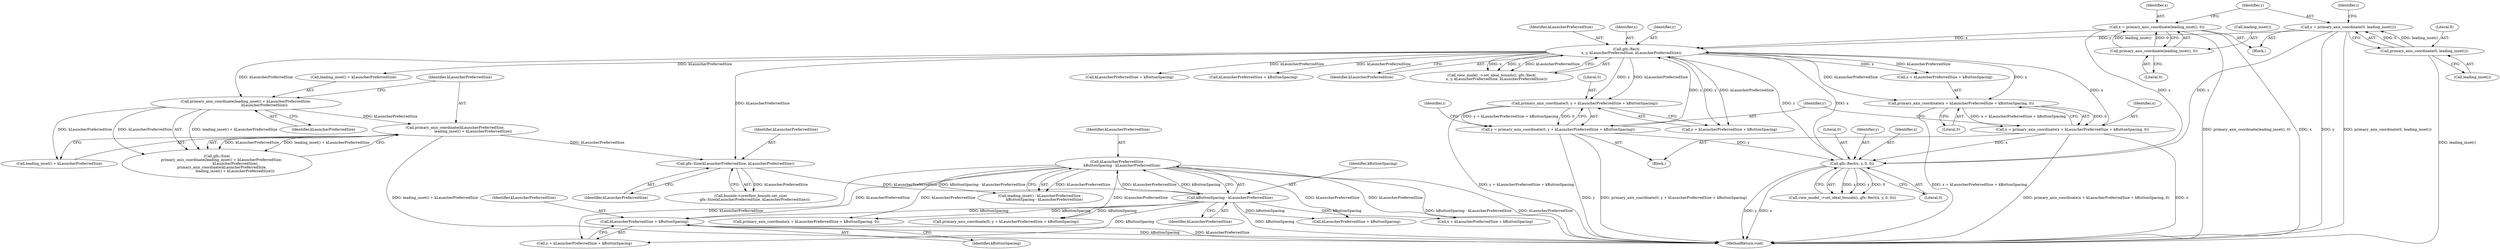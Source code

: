 digraph "0_Chrome_3475f5e448ddf5e48888f3d0563245cc46e3c98b_0@API" {
"1000330" [label="(Call,kLauncherPreferredSize + kButtonSpacing)"];
"1000238" [label="(Call,kLauncherPreferredSize -\n       kButtonSpacing - kLauncherPreferredSize)"];
"1000240" [label="(Call,kButtonSpacing - kLauncherPreferredSize)"];
"1000228" [label="(Call,gfx::Size(kLauncherPreferredSize, kLauncherPreferredSize))"];
"1000222" [label="(Call,primary_axis_coordinate(kLauncherPreferredSize,\n                                leading_inset() + kLauncherPreferredSize))"];
"1000217" [label="(Call,primary_axis_coordinate(leading_inset() + kLauncherPreferredSize,\n                                 kLauncherPreferredSize))"];
"1000151" [label="(Call,gfx::Rect(\n         x, y, kLauncherPreferredSize, kLauncherPreferredSize))"];
"1000156" [label="(Call,x = primary_axis_coordinate(x + kLauncherPreferredSize + kButtonSpacing, 0))"];
"1000158" [label="(Call,primary_axis_coordinate(x + kLauncherPreferredSize + kButtonSpacing, 0))"];
"1000143" [label="(Call,gfx::Rect(x, y, 0, 0))"];
"1000114" [label="(Call,x = primary_axis_coordinate(leading_inset(), 0))"];
"1000116" [label="(Call,primary_axis_coordinate(leading_inset(), 0))"];
"1000165" [label="(Call,y = primary_axis_coordinate(0, y + kLauncherPreferredSize + kButtonSpacing))"];
"1000167" [label="(Call,primary_axis_coordinate(0, y + kLauncherPreferredSize + kButtonSpacing))"];
"1000120" [label="(Call,y = primary_axis_coordinate(0, leading_inset()))"];
"1000122" [label="(Call,primary_axis_coordinate(0, leading_inset()))"];
"1000241" [label="(Identifier,kButtonSpacing)"];
"1000157" [label="(Identifier,x)"];
"1000114" [label="(Call,x = primary_axis_coordinate(leading_inset(), 0))"];
"1000169" [label="(Call,y + kLauncherPreferredSize + kButtonSpacing)"];
"1000134" [label="(Identifier,i)"];
"1000166" [label="(Identifier,y)"];
"1000221" [label="(Identifier,kLauncherPreferredSize)"];
"1000143" [label="(Call,gfx::Rect(x, y, 0, 0))"];
"1000151" [label="(Call,gfx::Rect(\n         x, y, kLauncherPreferredSize, kLauncherPreferredSize))"];
"1000217" [label="(Call,primary_axis_coordinate(leading_inset() + kLauncherPreferredSize,\n                                 kLauncherPreferredSize))"];
"1000167" [label="(Call,primary_axis_coordinate(0, y + kLauncherPreferredSize + kButtonSpacing))"];
"1000227" [label="(Call,bounds->overflow_bounds.set_size(\n       gfx::Size(kLauncherPreferredSize, kLauncherPreferredSize)))"];
"1000224" [label="(Call,leading_inset() + kLauncherPreferredSize)"];
"1000228" [label="(Call,gfx::Size(kLauncherPreferredSize, kLauncherPreferredSize))"];
"1000239" [label="(Identifier,kLauncherPreferredSize)"];
"1000146" [label="(Literal,0)"];
"1000123" [label="(Literal,0)"];
"1000117" [label="(Call,leading_inset())"];
"1000317" [label="(Call,primary_axis_coordinate(x + kLauncherPreferredSize + kButtonSpacing, 0))"];
"1000216" [label="(Call,gfx::Size(\n        primary_axis_coordinate(leading_inset() + kLauncherPreferredSize,\n                                 kLauncherPreferredSize),\n         primary_axis_coordinate(kLauncherPreferredSize,\n                                leading_inset() + kLauncherPreferredSize)))"];
"1000145" [label="(Identifier,y)"];
"1000165" [label="(Call,y = primary_axis_coordinate(0, y + kLauncherPreferredSize + kButtonSpacing))"];
"1000332" [label="(Identifier,kButtonSpacing)"];
"1000229" [label="(Identifier,kLauncherPreferredSize)"];
"1000116" [label="(Call,primary_axis_coordinate(leading_inset(), 0))"];
"1000240" [label="(Call,kButtonSpacing - kLauncherPreferredSize)"];
"1000230" [label="(Identifier,kLauncherPreferredSize)"];
"1000161" [label="(Call,kLauncherPreferredSize + kButtonSpacing)"];
"1000326" [label="(Call,primary_axis_coordinate(0, y + kLauncherPreferredSize + kButtonSpacing))"];
"1000120" [label="(Call,y = primary_axis_coordinate(0, leading_inset()))"];
"1000345" [label="(MethodReturn,void)"];
"1000144" [label="(Identifier,x)"];
"1000115" [label="(Identifier,x)"];
"1000124" [label="(Call,leading_inset())"];
"1000318" [label="(Call,x + kLauncherPreferredSize + kButtonSpacing)"];
"1000164" [label="(Literal,0)"];
"1000159" [label="(Call,x + kLauncherPreferredSize + kButtonSpacing)"];
"1000320" [label="(Call,kLauncherPreferredSize + kButtonSpacing)"];
"1000147" [label="(Literal,0)"];
"1000152" [label="(Identifier,x)"];
"1000156" [label="(Call,x = primary_axis_coordinate(x + kLauncherPreferredSize + kButtonSpacing, 0))"];
"1000238" [label="(Call,kLauncherPreferredSize -\n       kButtonSpacing - kLauncherPreferredSize)"];
"1000331" [label="(Identifier,kLauncherPreferredSize)"];
"1000328" [label="(Call,y + kLauncherPreferredSize + kButtonSpacing)"];
"1000118" [label="(Literal,0)"];
"1000236" [label="(Call,leading_inset() - kLauncherPreferredSize -\n       kButtonSpacing - kLauncherPreferredSize)"];
"1000158" [label="(Call,primary_axis_coordinate(x + kLauncherPreferredSize + kButtonSpacing, 0))"];
"1000141" [label="(Call,view_model_->set_ideal_bounds(i, gfx::Rect(x, y, 0, 0)))"];
"1000242" [label="(Identifier,kLauncherPreferredSize)"];
"1000222" [label="(Call,primary_axis_coordinate(kLauncherPreferredSize,\n                                leading_inset() + kLauncherPreferredSize))"];
"1000135" [label="(Block,)"];
"1000153" [label="(Identifier,y)"];
"1000121" [label="(Identifier,y)"];
"1000171" [label="(Call,kLauncherPreferredSize + kButtonSpacing)"];
"1000218" [label="(Call,leading_inset() + kLauncherPreferredSize)"];
"1000168" [label="(Literal,0)"];
"1000223" [label="(Identifier,kLauncherPreferredSize)"];
"1000155" [label="(Identifier,kLauncherPreferredSize)"];
"1000149" [label="(Call,view_model_->set_ideal_bounds(i, gfx::Rect(\n         x, y, kLauncherPreferredSize, kLauncherPreferredSize)))"];
"1000122" [label="(Call,primary_axis_coordinate(0, leading_inset()))"];
"1000330" [label="(Call,kLauncherPreferredSize + kButtonSpacing)"];
"1000154" [label="(Identifier,kLauncherPreferredSize)"];
"1000128" [label="(Identifier,i)"];
"1000102" [label="(Block,)"];
"1000330" -> "1000328"  [label="AST: "];
"1000330" -> "1000332"  [label="CFG: "];
"1000331" -> "1000330"  [label="AST: "];
"1000332" -> "1000330"  [label="AST: "];
"1000328" -> "1000330"  [label="CFG: "];
"1000330" -> "1000345"  [label="DDG: kLauncherPreferredSize"];
"1000330" -> "1000345"  [label="DDG: kButtonSpacing"];
"1000238" -> "1000330"  [label="DDG: kLauncherPreferredSize"];
"1000240" -> "1000330"  [label="DDG: kButtonSpacing"];
"1000238" -> "1000236"  [label="AST: "];
"1000238" -> "1000240"  [label="CFG: "];
"1000239" -> "1000238"  [label="AST: "];
"1000240" -> "1000238"  [label="AST: "];
"1000236" -> "1000238"  [label="CFG: "];
"1000238" -> "1000345"  [label="DDG: kLauncherPreferredSize"];
"1000238" -> "1000345"  [label="DDG: kButtonSpacing - kLauncherPreferredSize"];
"1000238" -> "1000236"  [label="DDG: kLauncherPreferredSize"];
"1000238" -> "1000236"  [label="DDG: kButtonSpacing - kLauncherPreferredSize"];
"1000240" -> "1000238"  [label="DDG: kLauncherPreferredSize"];
"1000240" -> "1000238"  [label="DDG: kButtonSpacing"];
"1000238" -> "1000317"  [label="DDG: kLauncherPreferredSize"];
"1000238" -> "1000318"  [label="DDG: kLauncherPreferredSize"];
"1000238" -> "1000320"  [label="DDG: kLauncherPreferredSize"];
"1000238" -> "1000326"  [label="DDG: kLauncherPreferredSize"];
"1000238" -> "1000328"  [label="DDG: kLauncherPreferredSize"];
"1000240" -> "1000242"  [label="CFG: "];
"1000241" -> "1000240"  [label="AST: "];
"1000242" -> "1000240"  [label="AST: "];
"1000240" -> "1000345"  [label="DDG: kButtonSpacing"];
"1000228" -> "1000240"  [label="DDG: kLauncherPreferredSize"];
"1000240" -> "1000317"  [label="DDG: kButtonSpacing"];
"1000240" -> "1000318"  [label="DDG: kButtonSpacing"];
"1000240" -> "1000320"  [label="DDG: kButtonSpacing"];
"1000240" -> "1000326"  [label="DDG: kButtonSpacing"];
"1000240" -> "1000328"  [label="DDG: kButtonSpacing"];
"1000228" -> "1000227"  [label="AST: "];
"1000228" -> "1000230"  [label="CFG: "];
"1000229" -> "1000228"  [label="AST: "];
"1000230" -> "1000228"  [label="AST: "];
"1000227" -> "1000228"  [label="CFG: "];
"1000228" -> "1000227"  [label="DDG: kLauncherPreferredSize"];
"1000222" -> "1000228"  [label="DDG: kLauncherPreferredSize"];
"1000151" -> "1000228"  [label="DDG: kLauncherPreferredSize"];
"1000222" -> "1000216"  [label="AST: "];
"1000222" -> "1000224"  [label="CFG: "];
"1000223" -> "1000222"  [label="AST: "];
"1000224" -> "1000222"  [label="AST: "];
"1000216" -> "1000222"  [label="CFG: "];
"1000222" -> "1000345"  [label="DDG: leading_inset() + kLauncherPreferredSize"];
"1000222" -> "1000216"  [label="DDG: kLauncherPreferredSize"];
"1000222" -> "1000216"  [label="DDG: leading_inset() + kLauncherPreferredSize"];
"1000217" -> "1000222"  [label="DDG: kLauncherPreferredSize"];
"1000217" -> "1000216"  [label="AST: "];
"1000217" -> "1000221"  [label="CFG: "];
"1000218" -> "1000217"  [label="AST: "];
"1000221" -> "1000217"  [label="AST: "];
"1000223" -> "1000217"  [label="CFG: "];
"1000217" -> "1000216"  [label="DDG: leading_inset() + kLauncherPreferredSize"];
"1000217" -> "1000216"  [label="DDG: kLauncherPreferredSize"];
"1000151" -> "1000217"  [label="DDG: kLauncherPreferredSize"];
"1000217" -> "1000224"  [label="DDG: kLauncherPreferredSize"];
"1000151" -> "1000149"  [label="AST: "];
"1000151" -> "1000155"  [label="CFG: "];
"1000152" -> "1000151"  [label="AST: "];
"1000153" -> "1000151"  [label="AST: "];
"1000154" -> "1000151"  [label="AST: "];
"1000155" -> "1000151"  [label="AST: "];
"1000149" -> "1000151"  [label="CFG: "];
"1000151" -> "1000149"  [label="DDG: x"];
"1000151" -> "1000149"  [label="DDG: y"];
"1000151" -> "1000149"  [label="DDG: kLauncherPreferredSize"];
"1000156" -> "1000151"  [label="DDG: x"];
"1000143" -> "1000151"  [label="DDG: x"];
"1000143" -> "1000151"  [label="DDG: y"];
"1000114" -> "1000151"  [label="DDG: x"];
"1000165" -> "1000151"  [label="DDG: y"];
"1000120" -> "1000151"  [label="DDG: y"];
"1000151" -> "1000158"  [label="DDG: x"];
"1000151" -> "1000158"  [label="DDG: kLauncherPreferredSize"];
"1000151" -> "1000159"  [label="DDG: x"];
"1000151" -> "1000159"  [label="DDG: kLauncherPreferredSize"];
"1000151" -> "1000161"  [label="DDG: kLauncherPreferredSize"];
"1000151" -> "1000167"  [label="DDG: y"];
"1000151" -> "1000167"  [label="DDG: kLauncherPreferredSize"];
"1000151" -> "1000169"  [label="DDG: y"];
"1000151" -> "1000169"  [label="DDG: kLauncherPreferredSize"];
"1000151" -> "1000171"  [label="DDG: kLauncherPreferredSize"];
"1000151" -> "1000218"  [label="DDG: kLauncherPreferredSize"];
"1000156" -> "1000135"  [label="AST: "];
"1000156" -> "1000158"  [label="CFG: "];
"1000157" -> "1000156"  [label="AST: "];
"1000158" -> "1000156"  [label="AST: "];
"1000166" -> "1000156"  [label="CFG: "];
"1000156" -> "1000345"  [label="DDG: x"];
"1000156" -> "1000345"  [label="DDG: primary_axis_coordinate(x + kLauncherPreferredSize + kButtonSpacing, 0)"];
"1000156" -> "1000143"  [label="DDG: x"];
"1000158" -> "1000156"  [label="DDG: x + kLauncherPreferredSize + kButtonSpacing"];
"1000158" -> "1000156"  [label="DDG: 0"];
"1000158" -> "1000164"  [label="CFG: "];
"1000159" -> "1000158"  [label="AST: "];
"1000164" -> "1000158"  [label="AST: "];
"1000158" -> "1000345"  [label="DDG: x + kLauncherPreferredSize + kButtonSpacing"];
"1000143" -> "1000141"  [label="AST: "];
"1000143" -> "1000147"  [label="CFG: "];
"1000144" -> "1000143"  [label="AST: "];
"1000145" -> "1000143"  [label="AST: "];
"1000146" -> "1000143"  [label="AST: "];
"1000147" -> "1000143"  [label="AST: "];
"1000141" -> "1000143"  [label="CFG: "];
"1000143" -> "1000345"  [label="DDG: x"];
"1000143" -> "1000345"  [label="DDG: y"];
"1000143" -> "1000141"  [label="DDG: x"];
"1000143" -> "1000141"  [label="DDG: y"];
"1000143" -> "1000141"  [label="DDG: 0"];
"1000114" -> "1000143"  [label="DDG: x"];
"1000165" -> "1000143"  [label="DDG: y"];
"1000120" -> "1000143"  [label="DDG: y"];
"1000114" -> "1000102"  [label="AST: "];
"1000114" -> "1000116"  [label="CFG: "];
"1000115" -> "1000114"  [label="AST: "];
"1000116" -> "1000114"  [label="AST: "];
"1000121" -> "1000114"  [label="CFG: "];
"1000114" -> "1000345"  [label="DDG: x"];
"1000114" -> "1000345"  [label="DDG: primary_axis_coordinate(leading_inset(), 0)"];
"1000116" -> "1000114"  [label="DDG: leading_inset()"];
"1000116" -> "1000114"  [label="DDG: 0"];
"1000116" -> "1000118"  [label="CFG: "];
"1000117" -> "1000116"  [label="AST: "];
"1000118" -> "1000116"  [label="AST: "];
"1000165" -> "1000135"  [label="AST: "];
"1000165" -> "1000167"  [label="CFG: "];
"1000166" -> "1000165"  [label="AST: "];
"1000167" -> "1000165"  [label="AST: "];
"1000134" -> "1000165"  [label="CFG: "];
"1000165" -> "1000345"  [label="DDG: y"];
"1000165" -> "1000345"  [label="DDG: primary_axis_coordinate(0, y + kLauncherPreferredSize + kButtonSpacing)"];
"1000167" -> "1000165"  [label="DDG: 0"];
"1000167" -> "1000165"  [label="DDG: y + kLauncherPreferredSize + kButtonSpacing"];
"1000167" -> "1000169"  [label="CFG: "];
"1000168" -> "1000167"  [label="AST: "];
"1000169" -> "1000167"  [label="AST: "];
"1000167" -> "1000345"  [label="DDG: y + kLauncherPreferredSize + kButtonSpacing"];
"1000120" -> "1000102"  [label="AST: "];
"1000120" -> "1000122"  [label="CFG: "];
"1000121" -> "1000120"  [label="AST: "];
"1000122" -> "1000120"  [label="AST: "];
"1000128" -> "1000120"  [label="CFG: "];
"1000120" -> "1000345"  [label="DDG: y"];
"1000120" -> "1000345"  [label="DDG: primary_axis_coordinate(0, leading_inset())"];
"1000122" -> "1000120"  [label="DDG: 0"];
"1000122" -> "1000120"  [label="DDG: leading_inset()"];
"1000122" -> "1000124"  [label="CFG: "];
"1000123" -> "1000122"  [label="AST: "];
"1000124" -> "1000122"  [label="AST: "];
"1000122" -> "1000345"  [label="DDG: leading_inset()"];
}
